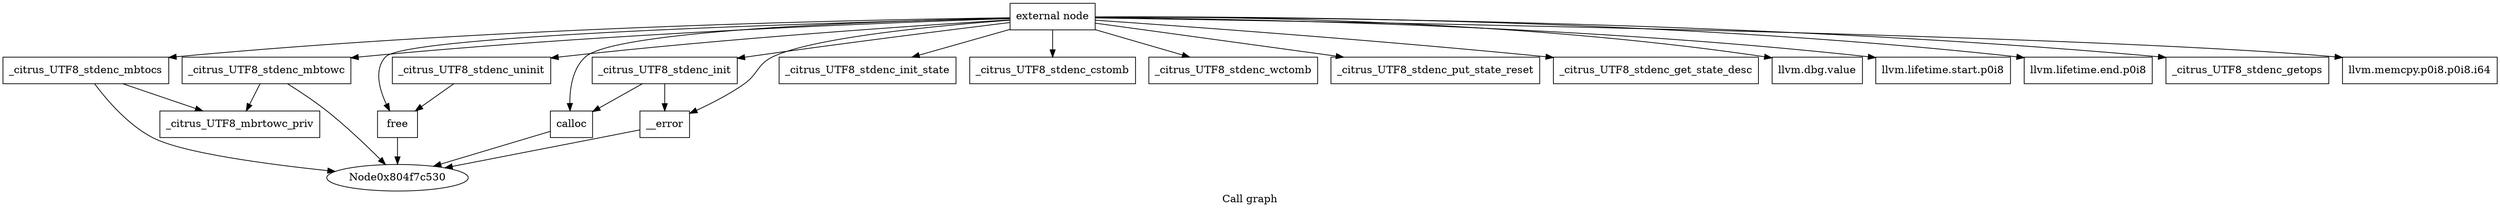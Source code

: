 digraph "Call graph" {
	label="Call graph";

	Node0x804f7c500 [shape=record,label="{external node}"];
	Node0x804f7c500 -> Node0x804f7c590;
	Node0x804f7c500 -> Node0x804f7c6b0;
	Node0x804f7c500 -> Node0x804f7c770;
	Node0x804f7c500 -> Node0x804f7c7d0;
	Node0x804f7c500 -> Node0x804f7c890;
	Node0x804f7c500 -> Node0x804f7c8f0;
	Node0x804f7c500 -> Node0x804f7c950;
	Node0x804f7c500 -> Node0x804f7c9b0;
	Node0x804f7c500 -> Node0x804f7ca10;
	Node0x804f7c500 -> Node0x804f7ca70;
	Node0x804f7c500 -> Node0x804f7cad0;
	Node0x804f7c500 -> Node0x804f7cb30;
	Node0x804f7c500 -> Node0x804f7c710;
	Node0x804f7c500 -> Node0x804f7c5f0;
	Node0x804f7c500 -> Node0x804f7c650;
	Node0x804f7c500 -> Node0x804f7cb90;
	Node0x804f7c500 -> Node0x804f7cbf0;
	Node0x804f7c590 [shape=record,label="{_citrus_UTF8_stdenc_init}"];
	Node0x804f7c590 -> Node0x804f7c5f0;
	Node0x804f7c590 -> Node0x804f7c650;
	Node0x804f7c6b0 [shape=record,label="{_citrus_UTF8_stdenc_uninit}"];
	Node0x804f7c6b0 -> Node0x804f7c710;
	Node0x804f7c770 [shape=record,label="{_citrus_UTF8_stdenc_init_state}"];
	Node0x804f7c7d0 [shape=record,label="{_citrus_UTF8_stdenc_mbtocs}"];
	Node0x804f7c7d0 -> Node0x804f7c830;
	Node0x804f7c7d0 -> Node0x804f7c530;
	Node0x804f7c890 [shape=record,label="{_citrus_UTF8_stdenc_cstomb}"];
	Node0x804f7c8f0 [shape=record,label="{_citrus_UTF8_stdenc_mbtowc}"];
	Node0x804f7c8f0 -> Node0x804f7c830;
	Node0x804f7c8f0 -> Node0x804f7c530;
	Node0x804f7c950 [shape=record,label="{_citrus_UTF8_stdenc_wctomb}"];
	Node0x804f7c9b0 [shape=record,label="{_citrus_UTF8_stdenc_put_state_reset}"];
	Node0x804f7ca10 [shape=record,label="{_citrus_UTF8_stdenc_get_state_desc}"];
	Node0x804f7ca70 [shape=record,label="{llvm.dbg.value}"];
	Node0x804f7c830 [shape=record,label="{_citrus_UTF8_mbrtowc_priv}"];
	Node0x804f7cad0 [shape=record,label="{llvm.lifetime.start.p0i8}"];
	Node0x804f7cb30 [shape=record,label="{llvm.lifetime.end.p0i8}"];
	Node0x804f7c710 [shape=record,label="{free}"];
	Node0x804f7c710 -> Node0x804f7c530;
	Node0x804f7c5f0 [shape=record,label="{calloc}"];
	Node0x804f7c5f0 -> Node0x804f7c530;
	Node0x804f7c650 [shape=record,label="{__error}"];
	Node0x804f7c650 -> Node0x804f7c530;
	Node0x804f7cb90 [shape=record,label="{_citrus_UTF8_stdenc_getops}"];
	Node0x804f7cbf0 [shape=record,label="{llvm.memcpy.p0i8.p0i8.i64}"];
}
